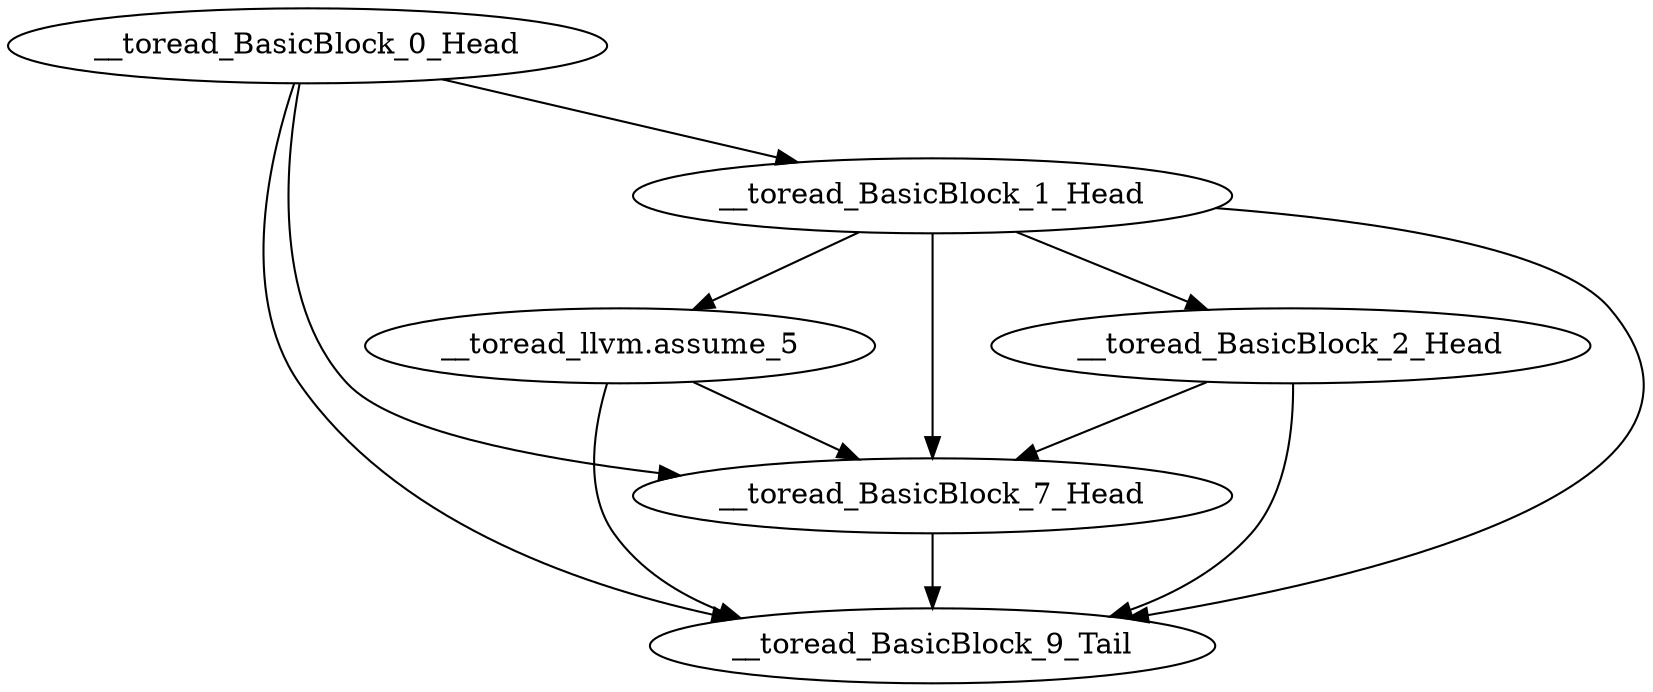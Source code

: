 digraph G {
    "__toread_BasicBlock_0_Head" -> "__toread_BasicBlock_7_Head"
    "__toread_BasicBlock_0_Head" -> "__toread_BasicBlock_9_Tail"
    "__toread_BasicBlock_0_Head" -> "__toread_BasicBlock_1_Head"
    "__toread_BasicBlock_2_Head" -> "__toread_BasicBlock_7_Head"
    "__toread_BasicBlock_2_Head" -> "__toread_BasicBlock_9_Tail"
    "__toread_BasicBlock_7_Head" -> "__toread_BasicBlock_9_Tail"
    "__toread_BasicBlock_1_Head" -> "__toread_BasicBlock_2_Head"
    "__toread_BasicBlock_1_Head" -> "__toread_BasicBlock_7_Head"
    "__toread_BasicBlock_1_Head" -> "__toread_BasicBlock_9_Tail"
    "__toread_BasicBlock_1_Head" -> "__toread_llvm.assume_5"
    "__toread_llvm.assume_5" -> "__toread_BasicBlock_7_Head"
    "__toread_llvm.assume_5" -> "__toread_BasicBlock_9_Tail"
}
